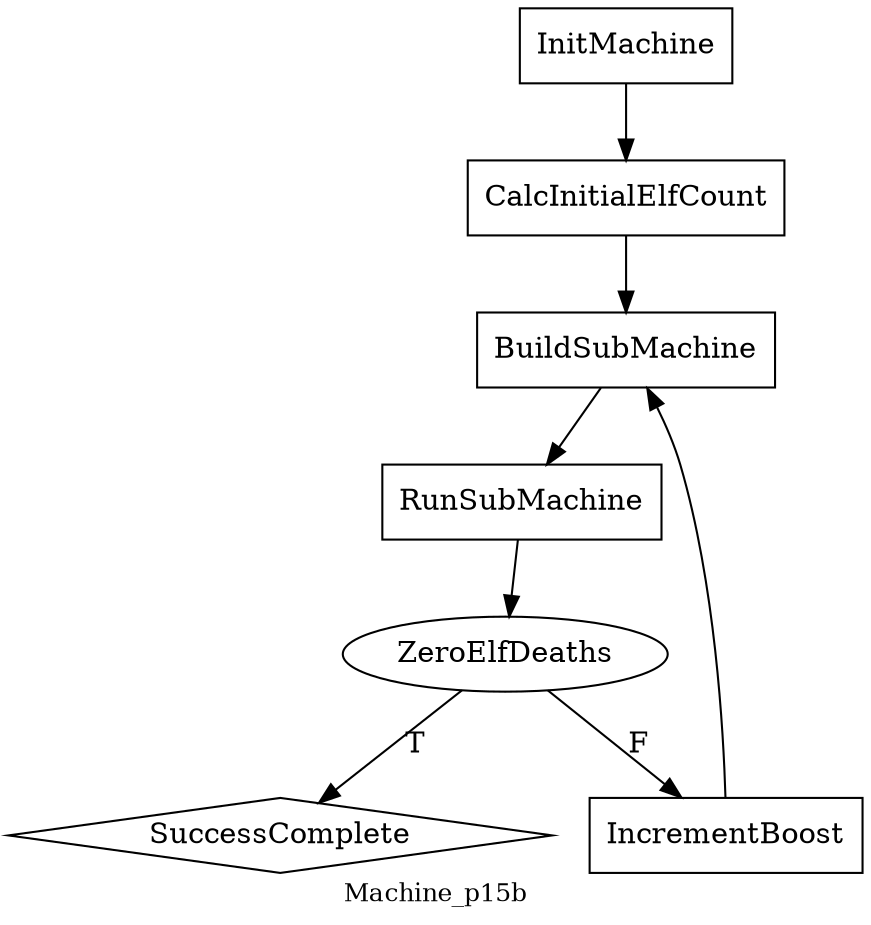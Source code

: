 digraph MyGraphName {
node [shape=box] InitMachine; CalcInitialElfCount; BuildSubMachine; RunSubMachine; IncrementBoost
node [shape=diamond] SuccessComplete
node [shape=ellipse] ZeroElfDeaths
RunSubMachine->ZeroElfDeaths ;
IncrementBoost->BuildSubMachine ;
CalcInitialElfCount->BuildSubMachine ;
BuildSubMachine->RunSubMachine ;
ZeroElfDeaths->SuccessComplete [label=T];
ZeroElfDeaths->IncrementBoost [label=F];
InitMachine->CalcInitialElfCount ;
overlap=false
label=Machine_p15b
fontsize=12
}
